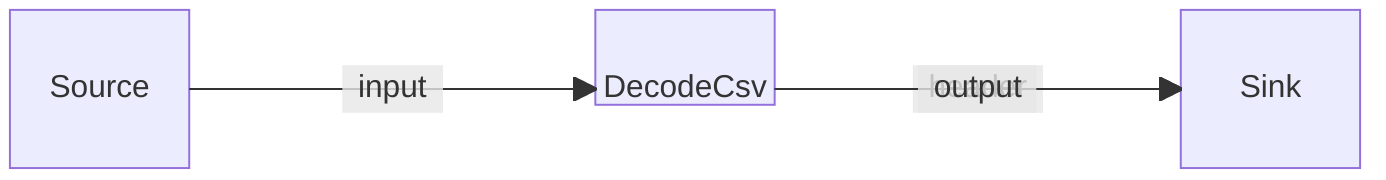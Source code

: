 block-beta
    columns 7
    Source space:2 DecodeCsv space:2 Sink
    Source-- "input" -->DecodeCsv
    DecodeCsv-- "header" -->Sink
    DecodeCsv-- "output" -->Sink

    classDef block height:48px,padding:8px;
    classDef hidden visibility:none;
    class DecodeCsv block
    class Source hidden
    class Sink hidden